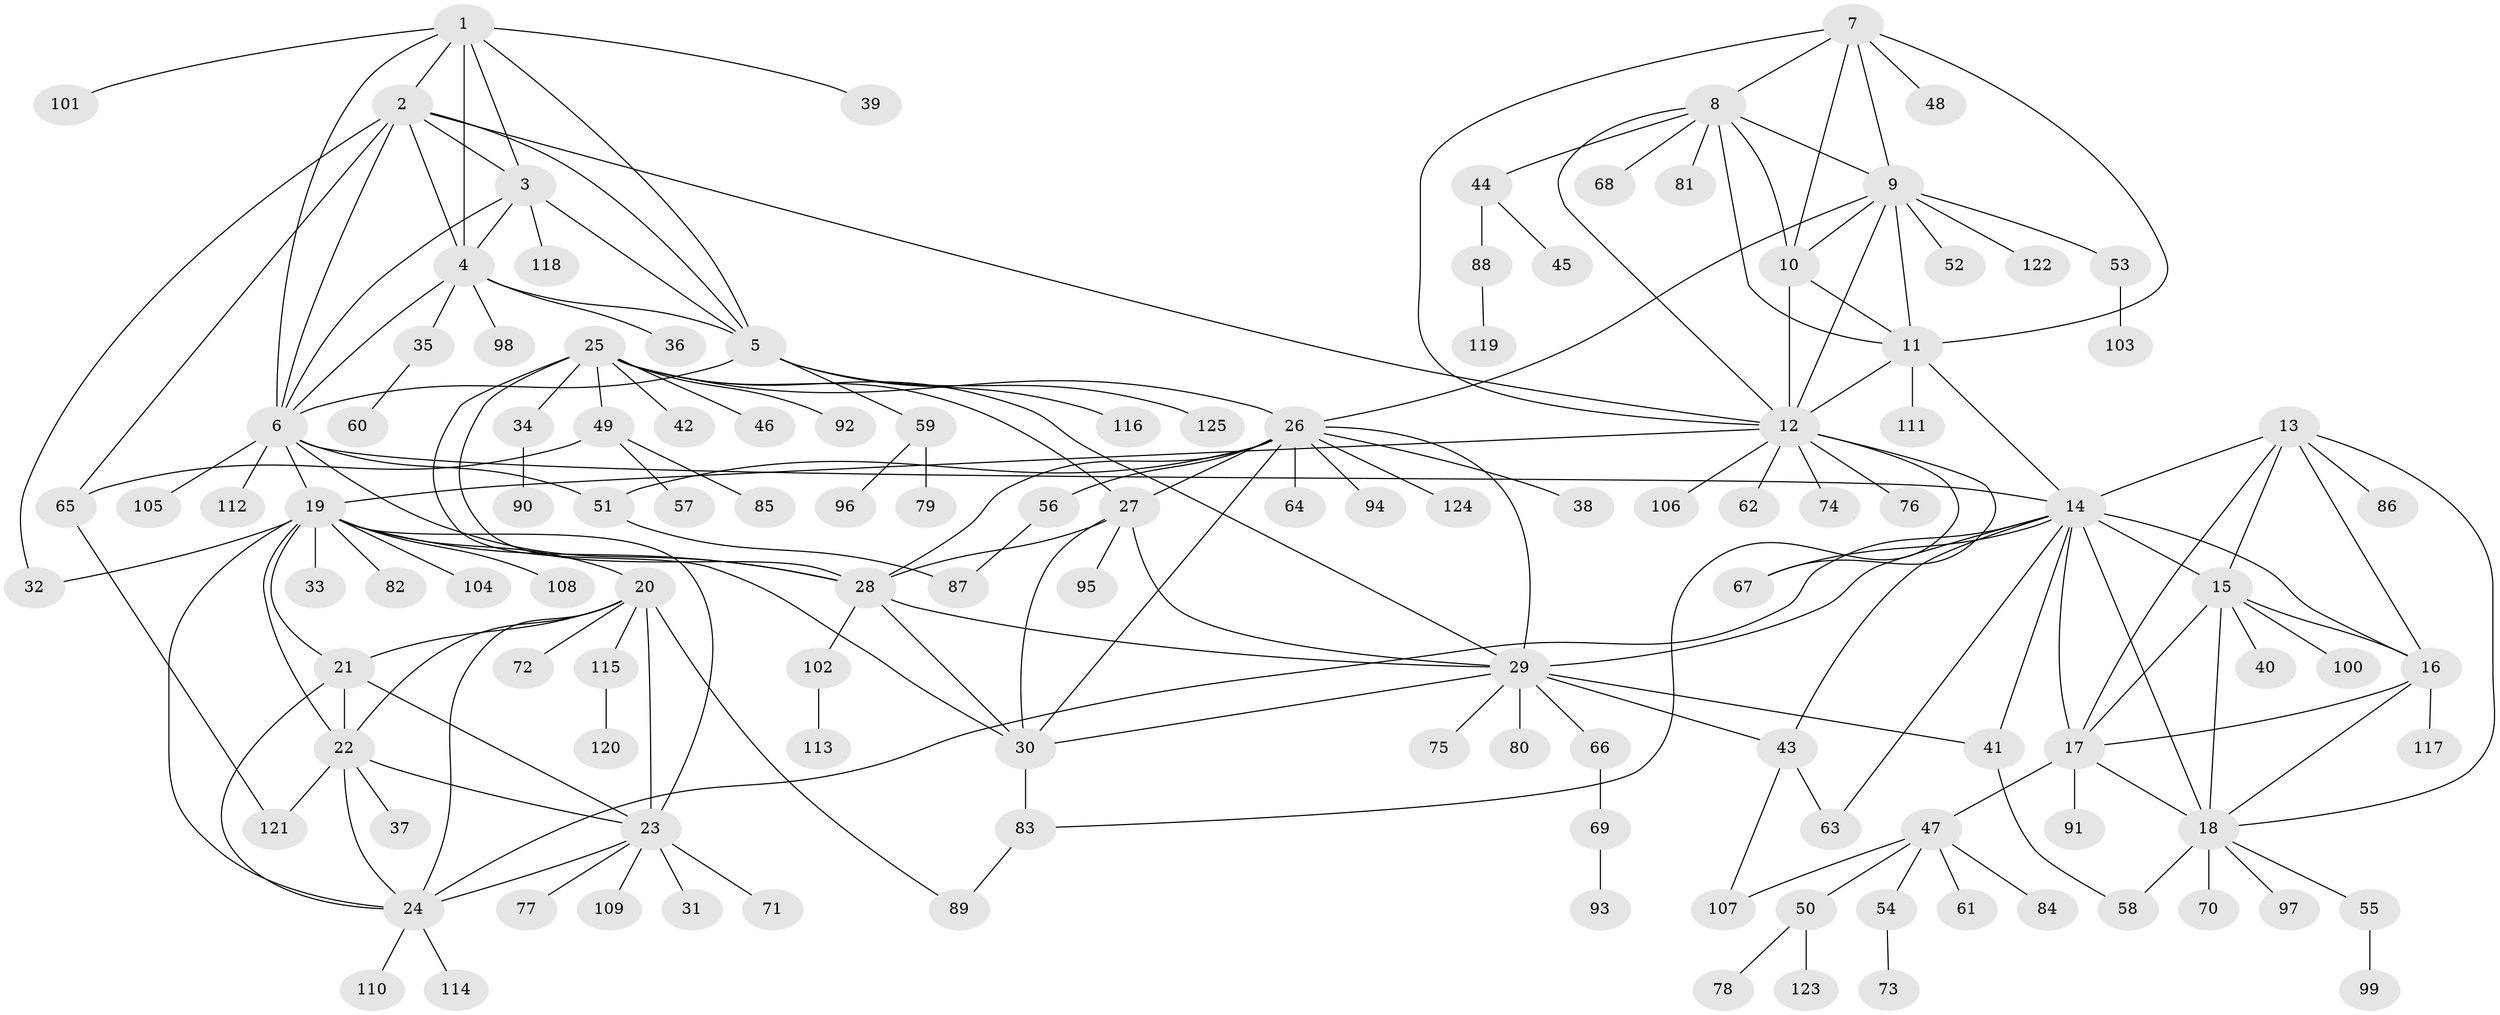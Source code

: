 // Generated by graph-tools (version 1.1) at 2025/11/02/27/25 16:11:34]
// undirected, 125 vertices, 193 edges
graph export_dot {
graph [start="1"]
  node [color=gray90,style=filled];
  1;
  2;
  3;
  4;
  5;
  6;
  7;
  8;
  9;
  10;
  11;
  12;
  13;
  14;
  15;
  16;
  17;
  18;
  19;
  20;
  21;
  22;
  23;
  24;
  25;
  26;
  27;
  28;
  29;
  30;
  31;
  32;
  33;
  34;
  35;
  36;
  37;
  38;
  39;
  40;
  41;
  42;
  43;
  44;
  45;
  46;
  47;
  48;
  49;
  50;
  51;
  52;
  53;
  54;
  55;
  56;
  57;
  58;
  59;
  60;
  61;
  62;
  63;
  64;
  65;
  66;
  67;
  68;
  69;
  70;
  71;
  72;
  73;
  74;
  75;
  76;
  77;
  78;
  79;
  80;
  81;
  82;
  83;
  84;
  85;
  86;
  87;
  88;
  89;
  90;
  91;
  92;
  93;
  94;
  95;
  96;
  97;
  98;
  99;
  100;
  101;
  102;
  103;
  104;
  105;
  106;
  107;
  108;
  109;
  110;
  111;
  112;
  113;
  114;
  115;
  116;
  117;
  118;
  119;
  120;
  121;
  122;
  123;
  124;
  125;
  1 -- 2;
  1 -- 3;
  1 -- 4;
  1 -- 5;
  1 -- 6;
  1 -- 39;
  1 -- 101;
  2 -- 3;
  2 -- 4;
  2 -- 5;
  2 -- 6;
  2 -- 12;
  2 -- 32;
  2 -- 65;
  3 -- 4;
  3 -- 5;
  3 -- 6;
  3 -- 118;
  4 -- 5;
  4 -- 6;
  4 -- 35;
  4 -- 36;
  4 -- 98;
  5 -- 6;
  5 -- 59;
  5 -- 116;
  5 -- 125;
  6 -- 14;
  6 -- 19;
  6 -- 28;
  6 -- 51;
  6 -- 105;
  6 -- 112;
  7 -- 8;
  7 -- 9;
  7 -- 10;
  7 -- 11;
  7 -- 12;
  7 -- 48;
  8 -- 9;
  8 -- 10;
  8 -- 11;
  8 -- 12;
  8 -- 44;
  8 -- 68;
  8 -- 81;
  9 -- 10;
  9 -- 11;
  9 -- 12;
  9 -- 26;
  9 -- 52;
  9 -- 53;
  9 -- 122;
  10 -- 11;
  10 -- 12;
  11 -- 12;
  11 -- 14;
  11 -- 111;
  12 -- 19;
  12 -- 62;
  12 -- 67;
  12 -- 74;
  12 -- 76;
  12 -- 83;
  12 -- 106;
  13 -- 14;
  13 -- 15;
  13 -- 16;
  13 -- 17;
  13 -- 18;
  13 -- 86;
  14 -- 15;
  14 -- 16;
  14 -- 17;
  14 -- 18;
  14 -- 24;
  14 -- 29;
  14 -- 41;
  14 -- 43;
  14 -- 63;
  14 -- 67;
  15 -- 16;
  15 -- 17;
  15 -- 18;
  15 -- 40;
  15 -- 100;
  16 -- 17;
  16 -- 18;
  16 -- 117;
  17 -- 18;
  17 -- 47;
  17 -- 91;
  18 -- 55;
  18 -- 58;
  18 -- 70;
  18 -- 97;
  19 -- 20;
  19 -- 21;
  19 -- 22;
  19 -- 23;
  19 -- 24;
  19 -- 28;
  19 -- 32;
  19 -- 33;
  19 -- 82;
  19 -- 104;
  19 -- 108;
  20 -- 21;
  20 -- 22;
  20 -- 23;
  20 -- 24;
  20 -- 72;
  20 -- 89;
  20 -- 115;
  21 -- 22;
  21 -- 23;
  21 -- 24;
  22 -- 23;
  22 -- 24;
  22 -- 37;
  22 -- 121;
  23 -- 24;
  23 -- 31;
  23 -- 71;
  23 -- 77;
  23 -- 109;
  24 -- 110;
  24 -- 114;
  25 -- 26;
  25 -- 27;
  25 -- 28;
  25 -- 29;
  25 -- 30;
  25 -- 34;
  25 -- 42;
  25 -- 46;
  25 -- 49;
  25 -- 92;
  26 -- 27;
  26 -- 28;
  26 -- 29;
  26 -- 30;
  26 -- 38;
  26 -- 51;
  26 -- 56;
  26 -- 64;
  26 -- 94;
  26 -- 124;
  27 -- 28;
  27 -- 29;
  27 -- 30;
  27 -- 95;
  28 -- 29;
  28 -- 30;
  28 -- 102;
  29 -- 30;
  29 -- 41;
  29 -- 43;
  29 -- 66;
  29 -- 75;
  29 -- 80;
  30 -- 83;
  34 -- 90;
  35 -- 60;
  41 -- 58;
  43 -- 63;
  43 -- 107;
  44 -- 45;
  44 -- 88;
  47 -- 50;
  47 -- 54;
  47 -- 61;
  47 -- 84;
  47 -- 107;
  49 -- 57;
  49 -- 65;
  49 -- 85;
  50 -- 78;
  50 -- 123;
  51 -- 87;
  53 -- 103;
  54 -- 73;
  55 -- 99;
  56 -- 87;
  59 -- 79;
  59 -- 96;
  65 -- 121;
  66 -- 69;
  69 -- 93;
  83 -- 89;
  88 -- 119;
  102 -- 113;
  115 -- 120;
}
